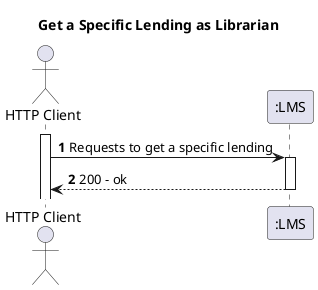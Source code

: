 @startuml
'https://plantuml.com/sequence-diagram
autoactivate on
autonumber

title Get a Specific Lending as Librarian

actor "HTTP Client" as Anonymous
participant ":LMS" as System


activate Anonymous

Anonymous -> System: Requests to get a specific lending

System --> Anonymous: 200 - ok

@enduml
